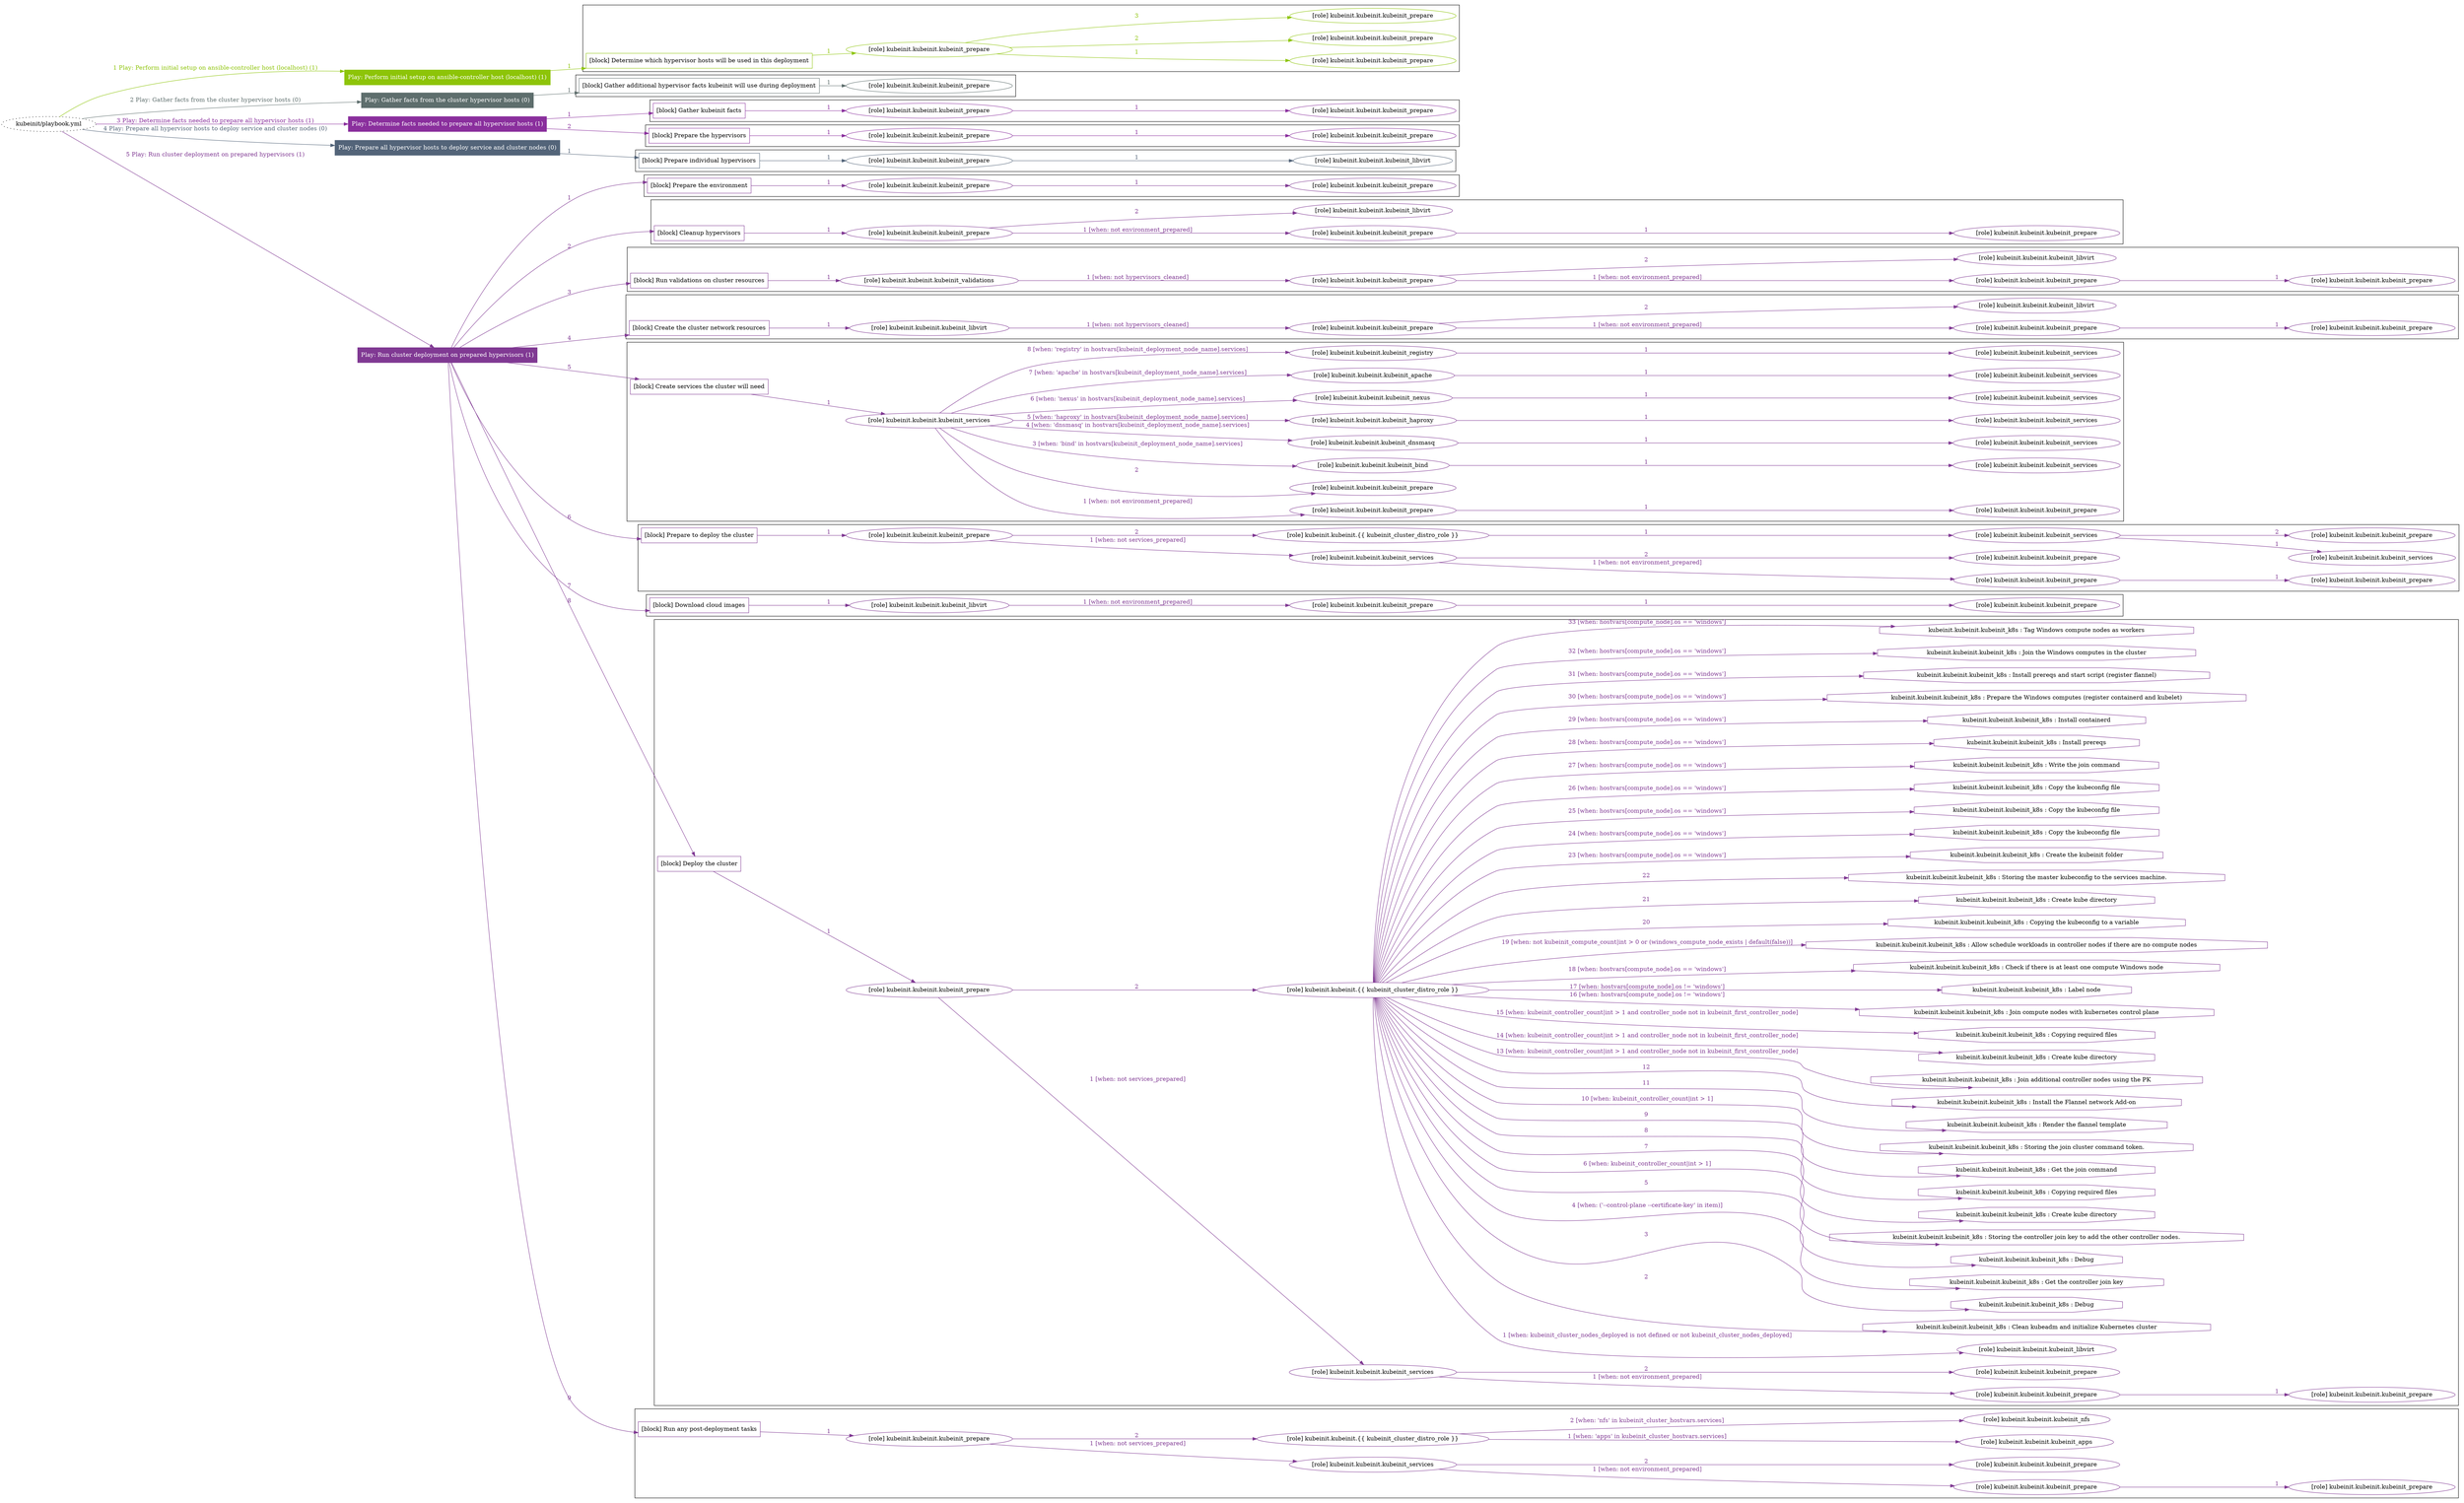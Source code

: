 digraph {
	graph [concentrate=true ordering=in rankdir=LR ratio=fill]
	edge [esep=5 sep=10]
	"kubeinit/playbook.yml" [URL="/home/runner/work/kubeinit/kubeinit/kubeinit/playbook.yml" id=playbook_c211880e style=dotted]
	"kubeinit/playbook.yml" -> play_aceed03b [label="1 Play: Perform initial setup on ansible-controller host (localhost) (1)" color="#8dc408" fontcolor="#8dc408" id=edge_playbook_c211880e_play_aceed03b labeltooltip="1 Play: Perform initial setup on ansible-controller host (localhost) (1)" tooltip="1 Play: Perform initial setup on ansible-controller host (localhost) (1)"]
	subgraph "Play: Perform initial setup on ansible-controller host (localhost) (1)" {
		play_aceed03b [label="Play: Perform initial setup on ansible-controller host (localhost) (1)" URL="/home/runner/work/kubeinit/kubeinit/kubeinit/playbook.yml" color="#8dc408" fontcolor="#ffffff" id=play_aceed03b shape=box style=filled tooltip=localhost]
		play_aceed03b -> block_bc1a2745 [label=1 color="#8dc408" fontcolor="#8dc408" id=edge_1_play_aceed03b_block_bc1a2745 labeltooltip=1 tooltip=1]
		subgraph cluster_block_bc1a2745 {
			block_bc1a2745 [label="[block] Determine which hypervisor hosts will be used in this deployment" URL="/home/runner/work/kubeinit/kubeinit/kubeinit/playbook.yml" color="#8dc408" id=block_bc1a2745 labeltooltip="Determine which hypervisor hosts will be used in this deployment" shape=box tooltip="Determine which hypervisor hosts will be used in this deployment"]
			block_bc1a2745 -> role_4e27e4b7 [label="1 " color="#8dc408" fontcolor="#8dc408" id=edge_1_block_bc1a2745_role_4e27e4b7 labeltooltip="1 " tooltip="1 "]
			subgraph "kubeinit.kubeinit.kubeinit_prepare" {
				role_4e27e4b7 [label="[role] kubeinit.kubeinit.kubeinit_prepare" URL="/home/runner/work/kubeinit/kubeinit/kubeinit/playbook.yml" color="#8dc408" id=role_4e27e4b7 tooltip="kubeinit.kubeinit.kubeinit_prepare"]
				role_4e27e4b7 -> role_14f98e0f [label="1 " color="#8dc408" fontcolor="#8dc408" id=edge_1_role_4e27e4b7_role_14f98e0f labeltooltip="1 " tooltip="1 "]
				subgraph "kubeinit.kubeinit.kubeinit_prepare" {
					role_14f98e0f [label="[role] kubeinit.kubeinit.kubeinit_prepare" URL="/home/runner/.ansible/collections/ansible_collections/kubeinit/kubeinit/roles/kubeinit_prepare/tasks/build_hypervisors_group.yml" color="#8dc408" id=role_14f98e0f tooltip="kubeinit.kubeinit.kubeinit_prepare"]
				}
				role_4e27e4b7 -> role_4761f682 [label="2 " color="#8dc408" fontcolor="#8dc408" id=edge_2_role_4e27e4b7_role_4761f682 labeltooltip="2 " tooltip="2 "]
				subgraph "kubeinit.kubeinit.kubeinit_prepare" {
					role_4761f682 [label="[role] kubeinit.kubeinit.kubeinit_prepare" URL="/home/runner/.ansible/collections/ansible_collections/kubeinit/kubeinit/roles/kubeinit_prepare/tasks/build_hypervisors_group.yml" color="#8dc408" id=role_4761f682 tooltip="kubeinit.kubeinit.kubeinit_prepare"]
				}
				role_4e27e4b7 -> role_9018938f [label="3 " color="#8dc408" fontcolor="#8dc408" id=edge_3_role_4e27e4b7_role_9018938f labeltooltip="3 " tooltip="3 "]
				subgraph "kubeinit.kubeinit.kubeinit_prepare" {
					role_9018938f [label="[role] kubeinit.kubeinit.kubeinit_prepare" URL="/home/runner/.ansible/collections/ansible_collections/kubeinit/kubeinit/roles/kubeinit_prepare/tasks/build_hypervisors_group.yml" color="#8dc408" id=role_9018938f tooltip="kubeinit.kubeinit.kubeinit_prepare"]
				}
			}
		}
	}
	"kubeinit/playbook.yml" -> play_89635629 [label="2 Play: Gather facts from the cluster hypervisor hosts (0)" color="#5e6e6d" fontcolor="#5e6e6d" id=edge_playbook_c211880e_play_89635629 labeltooltip="2 Play: Gather facts from the cluster hypervisor hosts (0)" tooltip="2 Play: Gather facts from the cluster hypervisor hosts (0)"]
	subgraph "Play: Gather facts from the cluster hypervisor hosts (0)" {
		play_89635629 [label="Play: Gather facts from the cluster hypervisor hosts (0)" URL="/home/runner/work/kubeinit/kubeinit/kubeinit/playbook.yml" color="#5e6e6d" fontcolor="#ffffff" id=play_89635629 shape=box style=filled tooltip="Play: Gather facts from the cluster hypervisor hosts (0)"]
		play_89635629 -> block_8a5f97cd [label=1 color="#5e6e6d" fontcolor="#5e6e6d" id=edge_1_play_89635629_block_8a5f97cd labeltooltip=1 tooltip=1]
		subgraph cluster_block_8a5f97cd {
			block_8a5f97cd [label="[block] Gather additional hypervisor facts kubeinit will use during deployment" URL="/home/runner/work/kubeinit/kubeinit/kubeinit/playbook.yml" color="#5e6e6d" id=block_8a5f97cd labeltooltip="Gather additional hypervisor facts kubeinit will use during deployment" shape=box tooltip="Gather additional hypervisor facts kubeinit will use during deployment"]
			block_8a5f97cd -> role_055501c9 [label="1 " color="#5e6e6d" fontcolor="#5e6e6d" id=edge_1_block_8a5f97cd_role_055501c9 labeltooltip="1 " tooltip="1 "]
			subgraph "kubeinit.kubeinit.kubeinit_prepare" {
				role_055501c9 [label="[role] kubeinit.kubeinit.kubeinit_prepare" URL="/home/runner/work/kubeinit/kubeinit/kubeinit/playbook.yml" color="#5e6e6d" id=role_055501c9 tooltip="kubeinit.kubeinit.kubeinit_prepare"]
			}
		}
	}
	"kubeinit/playbook.yml" -> play_4b82f82d [label="3 Play: Determine facts needed to prepare all hypervisor hosts (1)" color="#8a2f9d" fontcolor="#8a2f9d" id=edge_playbook_c211880e_play_4b82f82d labeltooltip="3 Play: Determine facts needed to prepare all hypervisor hosts (1)" tooltip="3 Play: Determine facts needed to prepare all hypervisor hosts (1)"]
	subgraph "Play: Determine facts needed to prepare all hypervisor hosts (1)" {
		play_4b82f82d [label="Play: Determine facts needed to prepare all hypervisor hosts (1)" URL="/home/runner/work/kubeinit/kubeinit/kubeinit/playbook.yml" color="#8a2f9d" fontcolor="#ffffff" id=play_4b82f82d shape=box style=filled tooltip=localhost]
		play_4b82f82d -> block_43a67e52 [label=1 color="#8a2f9d" fontcolor="#8a2f9d" id=edge_1_play_4b82f82d_block_43a67e52 labeltooltip=1 tooltip=1]
		subgraph cluster_block_43a67e52 {
			block_43a67e52 [label="[block] Gather kubeinit facts" URL="/home/runner/work/kubeinit/kubeinit/kubeinit/playbook.yml" color="#8a2f9d" id=block_43a67e52 labeltooltip="Gather kubeinit facts" shape=box tooltip="Gather kubeinit facts"]
			block_43a67e52 -> role_ceef618f [label="1 " color="#8a2f9d" fontcolor="#8a2f9d" id=edge_1_block_43a67e52_role_ceef618f labeltooltip="1 " tooltip="1 "]
			subgraph "kubeinit.kubeinit.kubeinit_prepare" {
				role_ceef618f [label="[role] kubeinit.kubeinit.kubeinit_prepare" URL="/home/runner/work/kubeinit/kubeinit/kubeinit/playbook.yml" color="#8a2f9d" id=role_ceef618f tooltip="kubeinit.kubeinit.kubeinit_prepare"]
				role_ceef618f -> role_d1ff0e57 [label="1 " color="#8a2f9d" fontcolor="#8a2f9d" id=edge_1_role_ceef618f_role_d1ff0e57 labeltooltip="1 " tooltip="1 "]
				subgraph "kubeinit.kubeinit.kubeinit_prepare" {
					role_d1ff0e57 [label="[role] kubeinit.kubeinit.kubeinit_prepare" URL="/home/runner/.ansible/collections/ansible_collections/kubeinit/kubeinit/roles/kubeinit_prepare/tasks/gather_kubeinit_facts.yml" color="#8a2f9d" id=role_d1ff0e57 tooltip="kubeinit.kubeinit.kubeinit_prepare"]
				}
			}
		}
		play_4b82f82d -> block_702c9789 [label=2 color="#8a2f9d" fontcolor="#8a2f9d" id=edge_2_play_4b82f82d_block_702c9789 labeltooltip=2 tooltip=2]
		subgraph cluster_block_702c9789 {
			block_702c9789 [label="[block] Prepare the hypervisors" URL="/home/runner/work/kubeinit/kubeinit/kubeinit/playbook.yml" color="#8a2f9d" id=block_702c9789 labeltooltip="Prepare the hypervisors" shape=box tooltip="Prepare the hypervisors"]
			block_702c9789 -> role_5502bf5a [label="1 " color="#8a2f9d" fontcolor="#8a2f9d" id=edge_1_block_702c9789_role_5502bf5a labeltooltip="1 " tooltip="1 "]
			subgraph "kubeinit.kubeinit.kubeinit_prepare" {
				role_5502bf5a [label="[role] kubeinit.kubeinit.kubeinit_prepare" URL="/home/runner/work/kubeinit/kubeinit/kubeinit/playbook.yml" color="#8a2f9d" id=role_5502bf5a tooltip="kubeinit.kubeinit.kubeinit_prepare"]
				role_5502bf5a -> role_c53a1986 [label="1 " color="#8a2f9d" fontcolor="#8a2f9d" id=edge_1_role_5502bf5a_role_c53a1986 labeltooltip="1 " tooltip="1 "]
				subgraph "kubeinit.kubeinit.kubeinit_prepare" {
					role_c53a1986 [label="[role] kubeinit.kubeinit.kubeinit_prepare" URL="/home/runner/.ansible/collections/ansible_collections/kubeinit/kubeinit/roles/kubeinit_prepare/tasks/gather_kubeinit_facts.yml" color="#8a2f9d" id=role_c53a1986 tooltip="kubeinit.kubeinit.kubeinit_prepare"]
				}
			}
		}
	}
	"kubeinit/playbook.yml" -> play_fa3bd001 [label="4 Play: Prepare all hypervisor hosts to deploy service and cluster nodes (0)" color="#536479" fontcolor="#536479" id=edge_playbook_c211880e_play_fa3bd001 labeltooltip="4 Play: Prepare all hypervisor hosts to deploy service and cluster nodes (0)" tooltip="4 Play: Prepare all hypervisor hosts to deploy service and cluster nodes (0)"]
	subgraph "Play: Prepare all hypervisor hosts to deploy service and cluster nodes (0)" {
		play_fa3bd001 [label="Play: Prepare all hypervisor hosts to deploy service and cluster nodes (0)" URL="/home/runner/work/kubeinit/kubeinit/kubeinit/playbook.yml" color="#536479" fontcolor="#ffffff" id=play_fa3bd001 shape=box style=filled tooltip="Play: Prepare all hypervisor hosts to deploy service and cluster nodes (0)"]
		play_fa3bd001 -> block_5cc9c9ab [label=1 color="#536479" fontcolor="#536479" id=edge_1_play_fa3bd001_block_5cc9c9ab labeltooltip=1 tooltip=1]
		subgraph cluster_block_5cc9c9ab {
			block_5cc9c9ab [label="[block] Prepare individual hypervisors" URL="/home/runner/work/kubeinit/kubeinit/kubeinit/playbook.yml" color="#536479" id=block_5cc9c9ab labeltooltip="Prepare individual hypervisors" shape=box tooltip="Prepare individual hypervisors"]
			block_5cc9c9ab -> role_a94da4d8 [label="1 " color="#536479" fontcolor="#536479" id=edge_1_block_5cc9c9ab_role_a94da4d8 labeltooltip="1 " tooltip="1 "]
			subgraph "kubeinit.kubeinit.kubeinit_prepare" {
				role_a94da4d8 [label="[role] kubeinit.kubeinit.kubeinit_prepare" URL="/home/runner/work/kubeinit/kubeinit/kubeinit/playbook.yml" color="#536479" id=role_a94da4d8 tooltip="kubeinit.kubeinit.kubeinit_prepare"]
				role_a94da4d8 -> role_6aa9d0b7 [label="1 " color="#536479" fontcolor="#536479" id=edge_1_role_a94da4d8_role_6aa9d0b7 labeltooltip="1 " tooltip="1 "]
				subgraph "kubeinit.kubeinit.kubeinit_libvirt" {
					role_6aa9d0b7 [label="[role] kubeinit.kubeinit.kubeinit_libvirt" URL="/home/runner/.ansible/collections/ansible_collections/kubeinit/kubeinit/roles/kubeinit_prepare/tasks/prepare_hypervisor.yml" color="#536479" id=role_6aa9d0b7 tooltip="kubeinit.kubeinit.kubeinit_libvirt"]
				}
			}
		}
	}
	"kubeinit/playbook.yml" -> play_c5e8fa94 [label="5 Play: Run cluster deployment on prepared hypervisors (1)" color="#803993" fontcolor="#803993" id=edge_playbook_c211880e_play_c5e8fa94 labeltooltip="5 Play: Run cluster deployment on prepared hypervisors (1)" tooltip="5 Play: Run cluster deployment on prepared hypervisors (1)"]
	subgraph "Play: Run cluster deployment on prepared hypervisors (1)" {
		play_c5e8fa94 [label="Play: Run cluster deployment on prepared hypervisors (1)" URL="/home/runner/work/kubeinit/kubeinit/kubeinit/playbook.yml" color="#803993" fontcolor="#ffffff" id=play_c5e8fa94 shape=box style=filled tooltip=localhost]
		play_c5e8fa94 -> block_3eb1216e [label=1 color="#803993" fontcolor="#803993" id=edge_1_play_c5e8fa94_block_3eb1216e labeltooltip=1 tooltip=1]
		subgraph cluster_block_3eb1216e {
			block_3eb1216e [label="[block] Prepare the environment" URL="/home/runner/work/kubeinit/kubeinit/kubeinit/playbook.yml" color="#803993" id=block_3eb1216e labeltooltip="Prepare the environment" shape=box tooltip="Prepare the environment"]
			block_3eb1216e -> role_3d1f8bed [label="1 " color="#803993" fontcolor="#803993" id=edge_1_block_3eb1216e_role_3d1f8bed labeltooltip="1 " tooltip="1 "]
			subgraph "kubeinit.kubeinit.kubeinit_prepare" {
				role_3d1f8bed [label="[role] kubeinit.kubeinit.kubeinit_prepare" URL="/home/runner/work/kubeinit/kubeinit/kubeinit/playbook.yml" color="#803993" id=role_3d1f8bed tooltip="kubeinit.kubeinit.kubeinit_prepare"]
				role_3d1f8bed -> role_68cb96a3 [label="1 " color="#803993" fontcolor="#803993" id=edge_1_role_3d1f8bed_role_68cb96a3 labeltooltip="1 " tooltip="1 "]
				subgraph "kubeinit.kubeinit.kubeinit_prepare" {
					role_68cb96a3 [label="[role] kubeinit.kubeinit.kubeinit_prepare" URL="/home/runner/.ansible/collections/ansible_collections/kubeinit/kubeinit/roles/kubeinit_prepare/tasks/gather_kubeinit_facts.yml" color="#803993" id=role_68cb96a3 tooltip="kubeinit.kubeinit.kubeinit_prepare"]
				}
			}
		}
		play_c5e8fa94 -> block_242b7cdc [label=2 color="#803993" fontcolor="#803993" id=edge_2_play_c5e8fa94_block_242b7cdc labeltooltip=2 tooltip=2]
		subgraph cluster_block_242b7cdc {
			block_242b7cdc [label="[block] Cleanup hypervisors" URL="/home/runner/work/kubeinit/kubeinit/kubeinit/playbook.yml" color="#803993" id=block_242b7cdc labeltooltip="Cleanup hypervisors" shape=box tooltip="Cleanup hypervisors"]
			block_242b7cdc -> role_f8b7958b [label="1 " color="#803993" fontcolor="#803993" id=edge_1_block_242b7cdc_role_f8b7958b labeltooltip="1 " tooltip="1 "]
			subgraph "kubeinit.kubeinit.kubeinit_prepare" {
				role_f8b7958b [label="[role] kubeinit.kubeinit.kubeinit_prepare" URL="/home/runner/work/kubeinit/kubeinit/kubeinit/playbook.yml" color="#803993" id=role_f8b7958b tooltip="kubeinit.kubeinit.kubeinit_prepare"]
				role_f8b7958b -> role_5cc08bc1 [label="1 [when: not environment_prepared]" color="#803993" fontcolor="#803993" id=edge_1_role_f8b7958b_role_5cc08bc1 labeltooltip="1 [when: not environment_prepared]" tooltip="1 [when: not environment_prepared]"]
				subgraph "kubeinit.kubeinit.kubeinit_prepare" {
					role_5cc08bc1 [label="[role] kubeinit.kubeinit.kubeinit_prepare" URL="/home/runner/.ansible/collections/ansible_collections/kubeinit/kubeinit/roles/kubeinit_prepare/tasks/cleanup_hypervisors.yml" color="#803993" id=role_5cc08bc1 tooltip="kubeinit.kubeinit.kubeinit_prepare"]
					role_5cc08bc1 -> role_a12b7dd7 [label="1 " color="#803993" fontcolor="#803993" id=edge_1_role_5cc08bc1_role_a12b7dd7 labeltooltip="1 " tooltip="1 "]
					subgraph "kubeinit.kubeinit.kubeinit_prepare" {
						role_a12b7dd7 [label="[role] kubeinit.kubeinit.kubeinit_prepare" URL="/home/runner/.ansible/collections/ansible_collections/kubeinit/kubeinit/roles/kubeinit_prepare/tasks/gather_kubeinit_facts.yml" color="#803993" id=role_a12b7dd7 tooltip="kubeinit.kubeinit.kubeinit_prepare"]
					}
				}
				role_f8b7958b -> role_6d5a206a [label="2 " color="#803993" fontcolor="#803993" id=edge_2_role_f8b7958b_role_6d5a206a labeltooltip="2 " tooltip="2 "]
				subgraph "kubeinit.kubeinit.kubeinit_libvirt" {
					role_6d5a206a [label="[role] kubeinit.kubeinit.kubeinit_libvirt" URL="/home/runner/.ansible/collections/ansible_collections/kubeinit/kubeinit/roles/kubeinit_prepare/tasks/cleanup_hypervisors.yml" color="#803993" id=role_6d5a206a tooltip="kubeinit.kubeinit.kubeinit_libvirt"]
				}
			}
		}
		play_c5e8fa94 -> block_68b3471f [label=3 color="#803993" fontcolor="#803993" id=edge_3_play_c5e8fa94_block_68b3471f labeltooltip=3 tooltip=3]
		subgraph cluster_block_68b3471f {
			block_68b3471f [label="[block] Run validations on cluster resources" URL="/home/runner/work/kubeinit/kubeinit/kubeinit/playbook.yml" color="#803993" id=block_68b3471f labeltooltip="Run validations on cluster resources" shape=box tooltip="Run validations on cluster resources"]
			block_68b3471f -> role_d7cfe271 [label="1 " color="#803993" fontcolor="#803993" id=edge_1_block_68b3471f_role_d7cfe271 labeltooltip="1 " tooltip="1 "]
			subgraph "kubeinit.kubeinit.kubeinit_validations" {
				role_d7cfe271 [label="[role] kubeinit.kubeinit.kubeinit_validations" URL="/home/runner/work/kubeinit/kubeinit/kubeinit/playbook.yml" color="#803993" id=role_d7cfe271 tooltip="kubeinit.kubeinit.kubeinit_validations"]
				role_d7cfe271 -> role_01049769 [label="1 [when: not hypervisors_cleaned]" color="#803993" fontcolor="#803993" id=edge_1_role_d7cfe271_role_01049769 labeltooltip="1 [when: not hypervisors_cleaned]" tooltip="1 [when: not hypervisors_cleaned]"]
				subgraph "kubeinit.kubeinit.kubeinit_prepare" {
					role_01049769 [label="[role] kubeinit.kubeinit.kubeinit_prepare" URL="/home/runner/.ansible/collections/ansible_collections/kubeinit/kubeinit/roles/kubeinit_validations/tasks/main.yml" color="#803993" id=role_01049769 tooltip="kubeinit.kubeinit.kubeinit_prepare"]
					role_01049769 -> role_c5b95096 [label="1 [when: not environment_prepared]" color="#803993" fontcolor="#803993" id=edge_1_role_01049769_role_c5b95096 labeltooltip="1 [when: not environment_prepared]" tooltip="1 [when: not environment_prepared]"]
					subgraph "kubeinit.kubeinit.kubeinit_prepare" {
						role_c5b95096 [label="[role] kubeinit.kubeinit.kubeinit_prepare" URL="/home/runner/.ansible/collections/ansible_collections/kubeinit/kubeinit/roles/kubeinit_prepare/tasks/cleanup_hypervisors.yml" color="#803993" id=role_c5b95096 tooltip="kubeinit.kubeinit.kubeinit_prepare"]
						role_c5b95096 -> role_2c8bf8ed [label="1 " color="#803993" fontcolor="#803993" id=edge_1_role_c5b95096_role_2c8bf8ed labeltooltip="1 " tooltip="1 "]
						subgraph "kubeinit.kubeinit.kubeinit_prepare" {
							role_2c8bf8ed [label="[role] kubeinit.kubeinit.kubeinit_prepare" URL="/home/runner/.ansible/collections/ansible_collections/kubeinit/kubeinit/roles/kubeinit_prepare/tasks/gather_kubeinit_facts.yml" color="#803993" id=role_2c8bf8ed tooltip="kubeinit.kubeinit.kubeinit_prepare"]
						}
					}
					role_01049769 -> role_4f6dcde3 [label="2 " color="#803993" fontcolor="#803993" id=edge_2_role_01049769_role_4f6dcde3 labeltooltip="2 " tooltip="2 "]
					subgraph "kubeinit.kubeinit.kubeinit_libvirt" {
						role_4f6dcde3 [label="[role] kubeinit.kubeinit.kubeinit_libvirt" URL="/home/runner/.ansible/collections/ansible_collections/kubeinit/kubeinit/roles/kubeinit_prepare/tasks/cleanup_hypervisors.yml" color="#803993" id=role_4f6dcde3 tooltip="kubeinit.kubeinit.kubeinit_libvirt"]
					}
				}
			}
		}
		play_c5e8fa94 -> block_451cbb8c [label=4 color="#803993" fontcolor="#803993" id=edge_4_play_c5e8fa94_block_451cbb8c labeltooltip=4 tooltip=4]
		subgraph cluster_block_451cbb8c {
			block_451cbb8c [label="[block] Create the cluster network resources" URL="/home/runner/work/kubeinit/kubeinit/kubeinit/playbook.yml" color="#803993" id=block_451cbb8c labeltooltip="Create the cluster network resources" shape=box tooltip="Create the cluster network resources"]
			block_451cbb8c -> role_729f5c28 [label="1 " color="#803993" fontcolor="#803993" id=edge_1_block_451cbb8c_role_729f5c28 labeltooltip="1 " tooltip="1 "]
			subgraph "kubeinit.kubeinit.kubeinit_libvirt" {
				role_729f5c28 [label="[role] kubeinit.kubeinit.kubeinit_libvirt" URL="/home/runner/work/kubeinit/kubeinit/kubeinit/playbook.yml" color="#803993" id=role_729f5c28 tooltip="kubeinit.kubeinit.kubeinit_libvirt"]
				role_729f5c28 -> role_fdbd8ccb [label="1 [when: not hypervisors_cleaned]" color="#803993" fontcolor="#803993" id=edge_1_role_729f5c28_role_fdbd8ccb labeltooltip="1 [when: not hypervisors_cleaned]" tooltip="1 [when: not hypervisors_cleaned]"]
				subgraph "kubeinit.kubeinit.kubeinit_prepare" {
					role_fdbd8ccb [label="[role] kubeinit.kubeinit.kubeinit_prepare" URL="/home/runner/.ansible/collections/ansible_collections/kubeinit/kubeinit/roles/kubeinit_libvirt/tasks/create_network.yml" color="#803993" id=role_fdbd8ccb tooltip="kubeinit.kubeinit.kubeinit_prepare"]
					role_fdbd8ccb -> role_e78c34f9 [label="1 [when: not environment_prepared]" color="#803993" fontcolor="#803993" id=edge_1_role_fdbd8ccb_role_e78c34f9 labeltooltip="1 [when: not environment_prepared]" tooltip="1 [when: not environment_prepared]"]
					subgraph "kubeinit.kubeinit.kubeinit_prepare" {
						role_e78c34f9 [label="[role] kubeinit.kubeinit.kubeinit_prepare" URL="/home/runner/.ansible/collections/ansible_collections/kubeinit/kubeinit/roles/kubeinit_prepare/tasks/cleanup_hypervisors.yml" color="#803993" id=role_e78c34f9 tooltip="kubeinit.kubeinit.kubeinit_prepare"]
						role_e78c34f9 -> role_c2c7fa34 [label="1 " color="#803993" fontcolor="#803993" id=edge_1_role_e78c34f9_role_c2c7fa34 labeltooltip="1 " tooltip="1 "]
						subgraph "kubeinit.kubeinit.kubeinit_prepare" {
							role_c2c7fa34 [label="[role] kubeinit.kubeinit.kubeinit_prepare" URL="/home/runner/.ansible/collections/ansible_collections/kubeinit/kubeinit/roles/kubeinit_prepare/tasks/gather_kubeinit_facts.yml" color="#803993" id=role_c2c7fa34 tooltip="kubeinit.kubeinit.kubeinit_prepare"]
						}
					}
					role_fdbd8ccb -> role_24941307 [label="2 " color="#803993" fontcolor="#803993" id=edge_2_role_fdbd8ccb_role_24941307 labeltooltip="2 " tooltip="2 "]
					subgraph "kubeinit.kubeinit.kubeinit_libvirt" {
						role_24941307 [label="[role] kubeinit.kubeinit.kubeinit_libvirt" URL="/home/runner/.ansible/collections/ansible_collections/kubeinit/kubeinit/roles/kubeinit_prepare/tasks/cleanup_hypervisors.yml" color="#803993" id=role_24941307 tooltip="kubeinit.kubeinit.kubeinit_libvirt"]
					}
				}
			}
		}
		play_c5e8fa94 -> block_f3d351e3 [label=5 color="#803993" fontcolor="#803993" id=edge_5_play_c5e8fa94_block_f3d351e3 labeltooltip=5 tooltip=5]
		subgraph cluster_block_f3d351e3 {
			block_f3d351e3 [label="[block] Create services the cluster will need" URL="/home/runner/work/kubeinit/kubeinit/kubeinit/playbook.yml" color="#803993" id=block_f3d351e3 labeltooltip="Create services the cluster will need" shape=box tooltip="Create services the cluster will need"]
			block_f3d351e3 -> role_b871a995 [label="1 " color="#803993" fontcolor="#803993" id=edge_1_block_f3d351e3_role_b871a995 labeltooltip="1 " tooltip="1 "]
			subgraph "kubeinit.kubeinit.kubeinit_services" {
				role_b871a995 [label="[role] kubeinit.kubeinit.kubeinit_services" URL="/home/runner/work/kubeinit/kubeinit/kubeinit/playbook.yml" color="#803993" id=role_b871a995 tooltip="kubeinit.kubeinit.kubeinit_services"]
				role_b871a995 -> role_409d329e [label="1 [when: not environment_prepared]" color="#803993" fontcolor="#803993" id=edge_1_role_b871a995_role_409d329e labeltooltip="1 [when: not environment_prepared]" tooltip="1 [when: not environment_prepared]"]
				subgraph "kubeinit.kubeinit.kubeinit_prepare" {
					role_409d329e [label="[role] kubeinit.kubeinit.kubeinit_prepare" URL="/home/runner/.ansible/collections/ansible_collections/kubeinit/kubeinit/roles/kubeinit_services/tasks/main.yml" color="#803993" id=role_409d329e tooltip="kubeinit.kubeinit.kubeinit_prepare"]
					role_409d329e -> role_52e3e647 [label="1 " color="#803993" fontcolor="#803993" id=edge_1_role_409d329e_role_52e3e647 labeltooltip="1 " tooltip="1 "]
					subgraph "kubeinit.kubeinit.kubeinit_prepare" {
						role_52e3e647 [label="[role] kubeinit.kubeinit.kubeinit_prepare" URL="/home/runner/.ansible/collections/ansible_collections/kubeinit/kubeinit/roles/kubeinit_prepare/tasks/gather_kubeinit_facts.yml" color="#803993" id=role_52e3e647 tooltip="kubeinit.kubeinit.kubeinit_prepare"]
					}
				}
				role_b871a995 -> role_fa6fc4ba [label="2 " color="#803993" fontcolor="#803993" id=edge_2_role_b871a995_role_fa6fc4ba labeltooltip="2 " tooltip="2 "]
				subgraph "kubeinit.kubeinit.kubeinit_prepare" {
					role_fa6fc4ba [label="[role] kubeinit.kubeinit.kubeinit_prepare" URL="/home/runner/.ansible/collections/ansible_collections/kubeinit/kubeinit/roles/kubeinit_services/tasks/00_create_service_pod.yml" color="#803993" id=role_fa6fc4ba tooltip="kubeinit.kubeinit.kubeinit_prepare"]
				}
				role_b871a995 -> role_a1d8bc2f [label="3 [when: 'bind' in hostvars[kubeinit_deployment_node_name].services]" color="#803993" fontcolor="#803993" id=edge_3_role_b871a995_role_a1d8bc2f labeltooltip="3 [when: 'bind' in hostvars[kubeinit_deployment_node_name].services]" tooltip="3 [when: 'bind' in hostvars[kubeinit_deployment_node_name].services]"]
				subgraph "kubeinit.kubeinit.kubeinit_bind" {
					role_a1d8bc2f [label="[role] kubeinit.kubeinit.kubeinit_bind" URL="/home/runner/.ansible/collections/ansible_collections/kubeinit/kubeinit/roles/kubeinit_services/tasks/start_services_containers.yml" color="#803993" id=role_a1d8bc2f tooltip="kubeinit.kubeinit.kubeinit_bind"]
					role_a1d8bc2f -> role_6f7a1190 [label="1 " color="#803993" fontcolor="#803993" id=edge_1_role_a1d8bc2f_role_6f7a1190 labeltooltip="1 " tooltip="1 "]
					subgraph "kubeinit.kubeinit.kubeinit_services" {
						role_6f7a1190 [label="[role] kubeinit.kubeinit.kubeinit_services" URL="/home/runner/.ansible/collections/ansible_collections/kubeinit/kubeinit/roles/kubeinit_bind/tasks/main.yml" color="#803993" id=role_6f7a1190 tooltip="kubeinit.kubeinit.kubeinit_services"]
					}
				}
				role_b871a995 -> role_bef395e4 [label="4 [when: 'dnsmasq' in hostvars[kubeinit_deployment_node_name].services]" color="#803993" fontcolor="#803993" id=edge_4_role_b871a995_role_bef395e4 labeltooltip="4 [when: 'dnsmasq' in hostvars[kubeinit_deployment_node_name].services]" tooltip="4 [when: 'dnsmasq' in hostvars[kubeinit_deployment_node_name].services]"]
				subgraph "kubeinit.kubeinit.kubeinit_dnsmasq" {
					role_bef395e4 [label="[role] kubeinit.kubeinit.kubeinit_dnsmasq" URL="/home/runner/.ansible/collections/ansible_collections/kubeinit/kubeinit/roles/kubeinit_services/tasks/start_services_containers.yml" color="#803993" id=role_bef395e4 tooltip="kubeinit.kubeinit.kubeinit_dnsmasq"]
					role_bef395e4 -> role_4de0c414 [label="1 " color="#803993" fontcolor="#803993" id=edge_1_role_bef395e4_role_4de0c414 labeltooltip="1 " tooltip="1 "]
					subgraph "kubeinit.kubeinit.kubeinit_services" {
						role_4de0c414 [label="[role] kubeinit.kubeinit.kubeinit_services" URL="/home/runner/.ansible/collections/ansible_collections/kubeinit/kubeinit/roles/kubeinit_dnsmasq/tasks/main.yml" color="#803993" id=role_4de0c414 tooltip="kubeinit.kubeinit.kubeinit_services"]
					}
				}
				role_b871a995 -> role_fb76e3ba [label="5 [when: 'haproxy' in hostvars[kubeinit_deployment_node_name].services]" color="#803993" fontcolor="#803993" id=edge_5_role_b871a995_role_fb76e3ba labeltooltip="5 [when: 'haproxy' in hostvars[kubeinit_deployment_node_name].services]" tooltip="5 [when: 'haproxy' in hostvars[kubeinit_deployment_node_name].services]"]
				subgraph "kubeinit.kubeinit.kubeinit_haproxy" {
					role_fb76e3ba [label="[role] kubeinit.kubeinit.kubeinit_haproxy" URL="/home/runner/.ansible/collections/ansible_collections/kubeinit/kubeinit/roles/kubeinit_services/tasks/start_services_containers.yml" color="#803993" id=role_fb76e3ba tooltip="kubeinit.kubeinit.kubeinit_haproxy"]
					role_fb76e3ba -> role_a67b0a82 [label="1 " color="#803993" fontcolor="#803993" id=edge_1_role_fb76e3ba_role_a67b0a82 labeltooltip="1 " tooltip="1 "]
					subgraph "kubeinit.kubeinit.kubeinit_services" {
						role_a67b0a82 [label="[role] kubeinit.kubeinit.kubeinit_services" URL="/home/runner/.ansible/collections/ansible_collections/kubeinit/kubeinit/roles/kubeinit_haproxy/tasks/main.yml" color="#803993" id=role_a67b0a82 tooltip="kubeinit.kubeinit.kubeinit_services"]
					}
				}
				role_b871a995 -> role_473791b8 [label="6 [when: 'nexus' in hostvars[kubeinit_deployment_node_name].services]" color="#803993" fontcolor="#803993" id=edge_6_role_b871a995_role_473791b8 labeltooltip="6 [when: 'nexus' in hostvars[kubeinit_deployment_node_name].services]" tooltip="6 [when: 'nexus' in hostvars[kubeinit_deployment_node_name].services]"]
				subgraph "kubeinit.kubeinit.kubeinit_nexus" {
					role_473791b8 [label="[role] kubeinit.kubeinit.kubeinit_nexus" URL="/home/runner/.ansible/collections/ansible_collections/kubeinit/kubeinit/roles/kubeinit_services/tasks/start_services_containers.yml" color="#803993" id=role_473791b8 tooltip="kubeinit.kubeinit.kubeinit_nexus"]
					role_473791b8 -> role_2ac0cfb4 [label="1 " color="#803993" fontcolor="#803993" id=edge_1_role_473791b8_role_2ac0cfb4 labeltooltip="1 " tooltip="1 "]
					subgraph "kubeinit.kubeinit.kubeinit_services" {
						role_2ac0cfb4 [label="[role] kubeinit.kubeinit.kubeinit_services" URL="/home/runner/.ansible/collections/ansible_collections/kubeinit/kubeinit/roles/kubeinit_nexus/tasks/main.yml" color="#803993" id=role_2ac0cfb4 tooltip="kubeinit.kubeinit.kubeinit_services"]
					}
				}
				role_b871a995 -> role_581c863a [label="7 [when: 'apache' in hostvars[kubeinit_deployment_node_name].services]" color="#803993" fontcolor="#803993" id=edge_7_role_b871a995_role_581c863a labeltooltip="7 [when: 'apache' in hostvars[kubeinit_deployment_node_name].services]" tooltip="7 [when: 'apache' in hostvars[kubeinit_deployment_node_name].services]"]
				subgraph "kubeinit.kubeinit.kubeinit_apache" {
					role_581c863a [label="[role] kubeinit.kubeinit.kubeinit_apache" URL="/home/runner/.ansible/collections/ansible_collections/kubeinit/kubeinit/roles/kubeinit_services/tasks/start_services_containers.yml" color="#803993" id=role_581c863a tooltip="kubeinit.kubeinit.kubeinit_apache"]
					role_581c863a -> role_f977d70f [label="1 " color="#803993" fontcolor="#803993" id=edge_1_role_581c863a_role_f977d70f labeltooltip="1 " tooltip="1 "]
					subgraph "kubeinit.kubeinit.kubeinit_services" {
						role_f977d70f [label="[role] kubeinit.kubeinit.kubeinit_services" URL="/home/runner/.ansible/collections/ansible_collections/kubeinit/kubeinit/roles/kubeinit_apache/tasks/main.yml" color="#803993" id=role_f977d70f tooltip="kubeinit.kubeinit.kubeinit_services"]
					}
				}
				role_b871a995 -> role_704f273e [label="8 [when: 'registry' in hostvars[kubeinit_deployment_node_name].services]" color="#803993" fontcolor="#803993" id=edge_8_role_b871a995_role_704f273e labeltooltip="8 [when: 'registry' in hostvars[kubeinit_deployment_node_name].services]" tooltip="8 [when: 'registry' in hostvars[kubeinit_deployment_node_name].services]"]
				subgraph "kubeinit.kubeinit.kubeinit_registry" {
					role_704f273e [label="[role] kubeinit.kubeinit.kubeinit_registry" URL="/home/runner/.ansible/collections/ansible_collections/kubeinit/kubeinit/roles/kubeinit_services/tasks/start_services_containers.yml" color="#803993" id=role_704f273e tooltip="kubeinit.kubeinit.kubeinit_registry"]
					role_704f273e -> role_dcc73016 [label="1 " color="#803993" fontcolor="#803993" id=edge_1_role_704f273e_role_dcc73016 labeltooltip="1 " tooltip="1 "]
					subgraph "kubeinit.kubeinit.kubeinit_services" {
						role_dcc73016 [label="[role] kubeinit.kubeinit.kubeinit_services" URL="/home/runner/.ansible/collections/ansible_collections/kubeinit/kubeinit/roles/kubeinit_registry/tasks/main.yml" color="#803993" id=role_dcc73016 tooltip="kubeinit.kubeinit.kubeinit_services"]
					}
				}
			}
		}
		play_c5e8fa94 -> block_37ba0f67 [label=6 color="#803993" fontcolor="#803993" id=edge_6_play_c5e8fa94_block_37ba0f67 labeltooltip=6 tooltip=6]
		subgraph cluster_block_37ba0f67 {
			block_37ba0f67 [label="[block] Prepare to deploy the cluster" URL="/home/runner/work/kubeinit/kubeinit/kubeinit/playbook.yml" color="#803993" id=block_37ba0f67 labeltooltip="Prepare to deploy the cluster" shape=box tooltip="Prepare to deploy the cluster"]
			block_37ba0f67 -> role_eb947db6 [label="1 " color="#803993" fontcolor="#803993" id=edge_1_block_37ba0f67_role_eb947db6 labeltooltip="1 " tooltip="1 "]
			subgraph "kubeinit.kubeinit.kubeinit_prepare" {
				role_eb947db6 [label="[role] kubeinit.kubeinit.kubeinit_prepare" URL="/home/runner/work/kubeinit/kubeinit/kubeinit/playbook.yml" color="#803993" id=role_eb947db6 tooltip="kubeinit.kubeinit.kubeinit_prepare"]
				role_eb947db6 -> role_230a08b3 [label="1 [when: not services_prepared]" color="#803993" fontcolor="#803993" id=edge_1_role_eb947db6_role_230a08b3 labeltooltip="1 [when: not services_prepared]" tooltip="1 [when: not services_prepared]"]
				subgraph "kubeinit.kubeinit.kubeinit_services" {
					role_230a08b3 [label="[role] kubeinit.kubeinit.kubeinit_services" URL="/home/runner/.ansible/collections/ansible_collections/kubeinit/kubeinit/roles/kubeinit_prepare/tasks/prepare_cluster.yml" color="#803993" id=role_230a08b3 tooltip="kubeinit.kubeinit.kubeinit_services"]
					role_230a08b3 -> role_a880ac3d [label="1 [when: not environment_prepared]" color="#803993" fontcolor="#803993" id=edge_1_role_230a08b3_role_a880ac3d labeltooltip="1 [when: not environment_prepared]" tooltip="1 [when: not environment_prepared]"]
					subgraph "kubeinit.kubeinit.kubeinit_prepare" {
						role_a880ac3d [label="[role] kubeinit.kubeinit.kubeinit_prepare" URL="/home/runner/.ansible/collections/ansible_collections/kubeinit/kubeinit/roles/kubeinit_services/tasks/prepare_services.yml" color="#803993" id=role_a880ac3d tooltip="kubeinit.kubeinit.kubeinit_prepare"]
						role_a880ac3d -> role_336798f9 [label="1 " color="#803993" fontcolor="#803993" id=edge_1_role_a880ac3d_role_336798f9 labeltooltip="1 " tooltip="1 "]
						subgraph "kubeinit.kubeinit.kubeinit_prepare" {
							role_336798f9 [label="[role] kubeinit.kubeinit.kubeinit_prepare" URL="/home/runner/.ansible/collections/ansible_collections/kubeinit/kubeinit/roles/kubeinit_prepare/tasks/gather_kubeinit_facts.yml" color="#803993" id=role_336798f9 tooltip="kubeinit.kubeinit.kubeinit_prepare"]
						}
					}
					role_230a08b3 -> role_19a068e5 [label="2 " color="#803993" fontcolor="#803993" id=edge_2_role_230a08b3_role_19a068e5 labeltooltip="2 " tooltip="2 "]
					subgraph "kubeinit.kubeinit.kubeinit_prepare" {
						role_19a068e5 [label="[role] kubeinit.kubeinit.kubeinit_prepare" URL="/home/runner/.ansible/collections/ansible_collections/kubeinit/kubeinit/roles/kubeinit_services/tasks/prepare_services.yml" color="#803993" id=role_19a068e5 tooltip="kubeinit.kubeinit.kubeinit_prepare"]
					}
				}
				role_eb947db6 -> role_b0972473 [label="2 " color="#803993" fontcolor="#803993" id=edge_2_role_eb947db6_role_b0972473 labeltooltip="2 " tooltip="2 "]
				subgraph "kubeinit.kubeinit.{{ kubeinit_cluster_distro_role }}" {
					role_b0972473 [label="[role] kubeinit.kubeinit.{{ kubeinit_cluster_distro_role }}" URL="/home/runner/.ansible/collections/ansible_collections/kubeinit/kubeinit/roles/kubeinit_prepare/tasks/prepare_cluster.yml" color="#803993" id=role_b0972473 tooltip="kubeinit.kubeinit.{{ kubeinit_cluster_distro_role }}"]
					role_b0972473 -> role_acad1ec8 [label="1 " color="#803993" fontcolor="#803993" id=edge_1_role_b0972473_role_acad1ec8 labeltooltip="1 " tooltip="1 "]
					subgraph "kubeinit.kubeinit.kubeinit_services" {
						role_acad1ec8 [label="[role] kubeinit.kubeinit.kubeinit_services" URL="/home/runner/.ansible/collections/ansible_collections/kubeinit/kubeinit/roles/kubeinit_k8s/tasks/prepare_cluster.yml" color="#803993" id=role_acad1ec8 tooltip="kubeinit.kubeinit.kubeinit_services"]
						role_acad1ec8 -> role_84a255ac [label="1 " color="#803993" fontcolor="#803993" id=edge_1_role_acad1ec8_role_84a255ac labeltooltip="1 " tooltip="1 "]
						subgraph "kubeinit.kubeinit.kubeinit_services" {
							role_84a255ac [label="[role] kubeinit.kubeinit.kubeinit_services" URL="/home/runner/.ansible/collections/ansible_collections/kubeinit/kubeinit/roles/kubeinit_services/tasks/create_provision_container.yml" color="#803993" id=role_84a255ac tooltip="kubeinit.kubeinit.kubeinit_services"]
						}
						role_acad1ec8 -> role_fb3e6f11 [label="2 " color="#803993" fontcolor="#803993" id=edge_2_role_acad1ec8_role_fb3e6f11 labeltooltip="2 " tooltip="2 "]
						subgraph "kubeinit.kubeinit.kubeinit_prepare" {
							role_fb3e6f11 [label="[role] kubeinit.kubeinit.kubeinit_prepare" URL="/home/runner/.ansible/collections/ansible_collections/kubeinit/kubeinit/roles/kubeinit_services/tasks/create_provision_container.yml" color="#803993" id=role_fb3e6f11 tooltip="kubeinit.kubeinit.kubeinit_prepare"]
						}
					}
				}
			}
		}
		play_c5e8fa94 -> block_1c538dbb [label=7 color="#803993" fontcolor="#803993" id=edge_7_play_c5e8fa94_block_1c538dbb labeltooltip=7 tooltip=7]
		subgraph cluster_block_1c538dbb {
			block_1c538dbb [label="[block] Download cloud images" URL="/home/runner/work/kubeinit/kubeinit/kubeinit/playbook.yml" color="#803993" id=block_1c538dbb labeltooltip="Download cloud images" shape=box tooltip="Download cloud images"]
			block_1c538dbb -> role_2554f638 [label="1 " color="#803993" fontcolor="#803993" id=edge_1_block_1c538dbb_role_2554f638 labeltooltip="1 " tooltip="1 "]
			subgraph "kubeinit.kubeinit.kubeinit_libvirt" {
				role_2554f638 [label="[role] kubeinit.kubeinit.kubeinit_libvirt" URL="/home/runner/work/kubeinit/kubeinit/kubeinit/playbook.yml" color="#803993" id=role_2554f638 tooltip="kubeinit.kubeinit.kubeinit_libvirt"]
				role_2554f638 -> role_fface0bc [label="1 [when: not environment_prepared]" color="#803993" fontcolor="#803993" id=edge_1_role_2554f638_role_fface0bc labeltooltip="1 [when: not environment_prepared]" tooltip="1 [when: not environment_prepared]"]
				subgraph "kubeinit.kubeinit.kubeinit_prepare" {
					role_fface0bc [label="[role] kubeinit.kubeinit.kubeinit_prepare" URL="/home/runner/.ansible/collections/ansible_collections/kubeinit/kubeinit/roles/kubeinit_libvirt/tasks/download_cloud_images.yml" color="#803993" id=role_fface0bc tooltip="kubeinit.kubeinit.kubeinit_prepare"]
					role_fface0bc -> role_1bf8f5ec [label="1 " color="#803993" fontcolor="#803993" id=edge_1_role_fface0bc_role_1bf8f5ec labeltooltip="1 " tooltip="1 "]
					subgraph "kubeinit.kubeinit.kubeinit_prepare" {
						role_1bf8f5ec [label="[role] kubeinit.kubeinit.kubeinit_prepare" URL="/home/runner/.ansible/collections/ansible_collections/kubeinit/kubeinit/roles/kubeinit_prepare/tasks/gather_kubeinit_facts.yml" color="#803993" id=role_1bf8f5ec tooltip="kubeinit.kubeinit.kubeinit_prepare"]
					}
				}
			}
		}
		play_c5e8fa94 -> block_a6b9b8cb [label=8 color="#803993" fontcolor="#803993" id=edge_8_play_c5e8fa94_block_a6b9b8cb labeltooltip=8 tooltip=8]
		subgraph cluster_block_a6b9b8cb {
			block_a6b9b8cb [label="[block] Deploy the cluster" URL="/home/runner/work/kubeinit/kubeinit/kubeinit/playbook.yml" color="#803993" id=block_a6b9b8cb labeltooltip="Deploy the cluster" shape=box tooltip="Deploy the cluster"]
			block_a6b9b8cb -> role_42e8b566 [label="1 " color="#803993" fontcolor="#803993" id=edge_1_block_a6b9b8cb_role_42e8b566 labeltooltip="1 " tooltip="1 "]
			subgraph "kubeinit.kubeinit.kubeinit_prepare" {
				role_42e8b566 [label="[role] kubeinit.kubeinit.kubeinit_prepare" URL="/home/runner/work/kubeinit/kubeinit/kubeinit/playbook.yml" color="#803993" id=role_42e8b566 tooltip="kubeinit.kubeinit.kubeinit_prepare"]
				role_42e8b566 -> role_9fe32f0f [label="1 [when: not services_prepared]" color="#803993" fontcolor="#803993" id=edge_1_role_42e8b566_role_9fe32f0f labeltooltip="1 [when: not services_prepared]" tooltip="1 [when: not services_prepared]"]
				subgraph "kubeinit.kubeinit.kubeinit_services" {
					role_9fe32f0f [label="[role] kubeinit.kubeinit.kubeinit_services" URL="/home/runner/.ansible/collections/ansible_collections/kubeinit/kubeinit/roles/kubeinit_prepare/tasks/deploy_cluster.yml" color="#803993" id=role_9fe32f0f tooltip="kubeinit.kubeinit.kubeinit_services"]
					role_9fe32f0f -> role_63265bdc [label="1 [when: not environment_prepared]" color="#803993" fontcolor="#803993" id=edge_1_role_9fe32f0f_role_63265bdc labeltooltip="1 [when: not environment_prepared]" tooltip="1 [when: not environment_prepared]"]
					subgraph "kubeinit.kubeinit.kubeinit_prepare" {
						role_63265bdc [label="[role] kubeinit.kubeinit.kubeinit_prepare" URL="/home/runner/.ansible/collections/ansible_collections/kubeinit/kubeinit/roles/kubeinit_services/tasks/prepare_services.yml" color="#803993" id=role_63265bdc tooltip="kubeinit.kubeinit.kubeinit_prepare"]
						role_63265bdc -> role_10df4d7f [label="1 " color="#803993" fontcolor="#803993" id=edge_1_role_63265bdc_role_10df4d7f labeltooltip="1 " tooltip="1 "]
						subgraph "kubeinit.kubeinit.kubeinit_prepare" {
							role_10df4d7f [label="[role] kubeinit.kubeinit.kubeinit_prepare" URL="/home/runner/.ansible/collections/ansible_collections/kubeinit/kubeinit/roles/kubeinit_prepare/tasks/gather_kubeinit_facts.yml" color="#803993" id=role_10df4d7f tooltip="kubeinit.kubeinit.kubeinit_prepare"]
						}
					}
					role_9fe32f0f -> role_5a6ba8f2 [label="2 " color="#803993" fontcolor="#803993" id=edge_2_role_9fe32f0f_role_5a6ba8f2 labeltooltip="2 " tooltip="2 "]
					subgraph "kubeinit.kubeinit.kubeinit_prepare" {
						role_5a6ba8f2 [label="[role] kubeinit.kubeinit.kubeinit_prepare" URL="/home/runner/.ansible/collections/ansible_collections/kubeinit/kubeinit/roles/kubeinit_services/tasks/prepare_services.yml" color="#803993" id=role_5a6ba8f2 tooltip="kubeinit.kubeinit.kubeinit_prepare"]
					}
				}
				role_42e8b566 -> role_949d4261 [label="2 " color="#803993" fontcolor="#803993" id=edge_2_role_42e8b566_role_949d4261 labeltooltip="2 " tooltip="2 "]
				subgraph "kubeinit.kubeinit.{{ kubeinit_cluster_distro_role }}" {
					role_949d4261 [label="[role] kubeinit.kubeinit.{{ kubeinit_cluster_distro_role }}" URL="/home/runner/.ansible/collections/ansible_collections/kubeinit/kubeinit/roles/kubeinit_prepare/tasks/deploy_cluster.yml" color="#803993" id=role_949d4261 tooltip="kubeinit.kubeinit.{{ kubeinit_cluster_distro_role }}"]
					role_949d4261 -> role_562309bb [label="1 [when: kubeinit_cluster_nodes_deployed is not defined or not kubeinit_cluster_nodes_deployed]" color="#803993" fontcolor="#803993" id=edge_1_role_949d4261_role_562309bb labeltooltip="1 [when: kubeinit_cluster_nodes_deployed is not defined or not kubeinit_cluster_nodes_deployed]" tooltip="1 [when: kubeinit_cluster_nodes_deployed is not defined or not kubeinit_cluster_nodes_deployed]"]
					subgraph "kubeinit.kubeinit.kubeinit_libvirt" {
						role_562309bb [label="[role] kubeinit.kubeinit.kubeinit_libvirt" URL="/home/runner/.ansible/collections/ansible_collections/kubeinit/kubeinit/roles/kubeinit_k8s/tasks/main.yml" color="#803993" id=role_562309bb tooltip="kubeinit.kubeinit.kubeinit_libvirt"]
					}
					task_fa20662d [label="kubeinit.kubeinit.kubeinit_k8s : Clean kubeadm and initialize Kubernetes cluster" URL="/home/runner/.ansible/collections/ansible_collections/kubeinit/kubeinit/roles/kubeinit_k8s/tasks/main.yml" color="#803993" id=task_fa20662d shape=octagon tooltip="kubeinit.kubeinit.kubeinit_k8s : Clean kubeadm and initialize Kubernetes cluster"]
					role_949d4261 -> task_fa20662d [label="2 " color="#803993" fontcolor="#803993" id=edge_2_role_949d4261_task_fa20662d labeltooltip="2 " tooltip="2 "]
					task_0f4283ba [label="kubeinit.kubeinit.kubeinit_k8s : Debug" URL="/home/runner/.ansible/collections/ansible_collections/kubeinit/kubeinit/roles/kubeinit_k8s/tasks/main.yml" color="#803993" id=task_0f4283ba shape=octagon tooltip="kubeinit.kubeinit.kubeinit_k8s : Debug"]
					role_949d4261 -> task_0f4283ba [label="3 " color="#803993" fontcolor="#803993" id=edge_3_role_949d4261_task_0f4283ba labeltooltip="3 " tooltip="3 "]
					task_f9663fc3 [label="kubeinit.kubeinit.kubeinit_k8s : Get the controller join key" URL="/home/runner/.ansible/collections/ansible_collections/kubeinit/kubeinit/roles/kubeinit_k8s/tasks/main.yml" color="#803993" id=task_f9663fc3 shape=octagon tooltip="kubeinit.kubeinit.kubeinit_k8s : Get the controller join key"]
					role_949d4261 -> task_f9663fc3 [label="4 [when: ('--control-plane --certificate-key' in item)]" color="#803993" fontcolor="#803993" id=edge_4_role_949d4261_task_f9663fc3 labeltooltip="4 [when: ('--control-plane --certificate-key' in item)]" tooltip="4 [when: ('--control-plane --certificate-key' in item)]"]
					task_45b21135 [label="kubeinit.kubeinit.kubeinit_k8s : Debug" URL="/home/runner/.ansible/collections/ansible_collections/kubeinit/kubeinit/roles/kubeinit_k8s/tasks/main.yml" color="#803993" id=task_45b21135 shape=octagon tooltip="kubeinit.kubeinit.kubeinit_k8s : Debug"]
					role_949d4261 -> task_45b21135 [label="5 " color="#803993" fontcolor="#803993" id=edge_5_role_949d4261_task_45b21135 labeltooltip="5 " tooltip="5 "]
					task_dc8ff6fe [label="kubeinit.kubeinit.kubeinit_k8s : Storing the controller join key to add the other controller nodes." URL="/home/runner/.ansible/collections/ansible_collections/kubeinit/kubeinit/roles/kubeinit_k8s/tasks/main.yml" color="#803993" id=task_dc8ff6fe shape=octagon tooltip="kubeinit.kubeinit.kubeinit_k8s : Storing the controller join key to add the other controller nodes."]
					role_949d4261 -> task_dc8ff6fe [label="6 [when: kubeinit_controller_count|int > 1]" color="#803993" fontcolor="#803993" id=edge_6_role_949d4261_task_dc8ff6fe labeltooltip="6 [when: kubeinit_controller_count|int > 1]" tooltip="6 [when: kubeinit_controller_count|int > 1]"]
					task_1c763abd [label="kubeinit.kubeinit.kubeinit_k8s : Create kube directory" URL="/home/runner/.ansible/collections/ansible_collections/kubeinit/kubeinit/roles/kubeinit_k8s/tasks/main.yml" color="#803993" id=task_1c763abd shape=octagon tooltip="kubeinit.kubeinit.kubeinit_k8s : Create kube directory"]
					role_949d4261 -> task_1c763abd [label="7 " color="#803993" fontcolor="#803993" id=edge_7_role_949d4261_task_1c763abd labeltooltip="7 " tooltip="7 "]
					task_b975e216 [label="kubeinit.kubeinit.kubeinit_k8s : Copying required files" URL="/home/runner/.ansible/collections/ansible_collections/kubeinit/kubeinit/roles/kubeinit_k8s/tasks/main.yml" color="#803993" id=task_b975e216 shape=octagon tooltip="kubeinit.kubeinit.kubeinit_k8s : Copying required files"]
					role_949d4261 -> task_b975e216 [label="8 " color="#803993" fontcolor="#803993" id=edge_8_role_949d4261_task_b975e216 labeltooltip="8 " tooltip="8 "]
					task_c3003e50 [label="kubeinit.kubeinit.kubeinit_k8s : Get the join command" URL="/home/runner/.ansible/collections/ansible_collections/kubeinit/kubeinit/roles/kubeinit_k8s/tasks/main.yml" color="#803993" id=task_c3003e50 shape=octagon tooltip="kubeinit.kubeinit.kubeinit_k8s : Get the join command"]
					role_949d4261 -> task_c3003e50 [label="9 " color="#803993" fontcolor="#803993" id=edge_9_role_949d4261_task_c3003e50 labeltooltip="9 " tooltip="9 "]
					task_60f7580b [label="kubeinit.kubeinit.kubeinit_k8s : Storing the join cluster command token." URL="/home/runner/.ansible/collections/ansible_collections/kubeinit/kubeinit/roles/kubeinit_k8s/tasks/main.yml" color="#803993" id=task_60f7580b shape=octagon tooltip="kubeinit.kubeinit.kubeinit_k8s : Storing the join cluster command token."]
					role_949d4261 -> task_60f7580b [label="10 [when: kubeinit_controller_count|int > 1]" color="#803993" fontcolor="#803993" id=edge_10_role_949d4261_task_60f7580b labeltooltip="10 [when: kubeinit_controller_count|int > 1]" tooltip="10 [when: kubeinit_controller_count|int > 1]"]
					task_812fc5d4 [label="kubeinit.kubeinit.kubeinit_k8s : Render the flannel template" URL="/home/runner/.ansible/collections/ansible_collections/kubeinit/kubeinit/roles/kubeinit_k8s/tasks/main.yml" color="#803993" id=task_812fc5d4 shape=octagon tooltip="kubeinit.kubeinit.kubeinit_k8s : Render the flannel template"]
					role_949d4261 -> task_812fc5d4 [label="11 " color="#803993" fontcolor="#803993" id=edge_11_role_949d4261_task_812fc5d4 labeltooltip="11 " tooltip="11 "]
					task_dd52dc62 [label="kubeinit.kubeinit.kubeinit_k8s : Install the Flannel network Add-on" URL="/home/runner/.ansible/collections/ansible_collections/kubeinit/kubeinit/roles/kubeinit_k8s/tasks/main.yml" color="#803993" id=task_dd52dc62 shape=octagon tooltip="kubeinit.kubeinit.kubeinit_k8s : Install the Flannel network Add-on"]
					role_949d4261 -> task_dd52dc62 [label="12 " color="#803993" fontcolor="#803993" id=edge_12_role_949d4261_task_dd52dc62 labeltooltip="12 " tooltip="12 "]
					task_a5b1ba43 [label="kubeinit.kubeinit.kubeinit_k8s : Join additional controller nodes using the PK" URL="/home/runner/.ansible/collections/ansible_collections/kubeinit/kubeinit/roles/kubeinit_k8s/tasks/main.yml" color="#803993" id=task_a5b1ba43 shape=octagon tooltip="kubeinit.kubeinit.kubeinit_k8s : Join additional controller nodes using the PK"]
					role_949d4261 -> task_a5b1ba43 [label="13 [when: kubeinit_controller_count|int > 1 and controller_node not in kubeinit_first_controller_node]" color="#803993" fontcolor="#803993" id=edge_13_role_949d4261_task_a5b1ba43 labeltooltip="13 [when: kubeinit_controller_count|int > 1 and controller_node not in kubeinit_first_controller_node]" tooltip="13 [when: kubeinit_controller_count|int > 1 and controller_node not in kubeinit_first_controller_node]"]
					task_13734b0b [label="kubeinit.kubeinit.kubeinit_k8s : Create kube directory" URL="/home/runner/.ansible/collections/ansible_collections/kubeinit/kubeinit/roles/kubeinit_k8s/tasks/main.yml" color="#803993" id=task_13734b0b shape=octagon tooltip="kubeinit.kubeinit.kubeinit_k8s : Create kube directory"]
					role_949d4261 -> task_13734b0b [label="14 [when: kubeinit_controller_count|int > 1 and controller_node not in kubeinit_first_controller_node]" color="#803993" fontcolor="#803993" id=edge_14_role_949d4261_task_13734b0b labeltooltip="14 [when: kubeinit_controller_count|int > 1 and controller_node not in kubeinit_first_controller_node]" tooltip="14 [when: kubeinit_controller_count|int > 1 and controller_node not in kubeinit_first_controller_node]"]
					task_d0d63f67 [label="kubeinit.kubeinit.kubeinit_k8s : Copying required files" URL="/home/runner/.ansible/collections/ansible_collections/kubeinit/kubeinit/roles/kubeinit_k8s/tasks/main.yml" color="#803993" id=task_d0d63f67 shape=octagon tooltip="kubeinit.kubeinit.kubeinit_k8s : Copying required files"]
					role_949d4261 -> task_d0d63f67 [label="15 [when: kubeinit_controller_count|int > 1 and controller_node not in kubeinit_first_controller_node]" color="#803993" fontcolor="#803993" id=edge_15_role_949d4261_task_d0d63f67 labeltooltip="15 [when: kubeinit_controller_count|int > 1 and controller_node not in kubeinit_first_controller_node]" tooltip="15 [when: kubeinit_controller_count|int > 1 and controller_node not in kubeinit_first_controller_node]"]
					task_8b8fbb7b [label="kubeinit.kubeinit.kubeinit_k8s : Join compute nodes with kubernetes control plane" URL="/home/runner/.ansible/collections/ansible_collections/kubeinit/kubeinit/roles/kubeinit_k8s/tasks/main.yml" color="#803993" id=task_8b8fbb7b shape=octagon tooltip="kubeinit.kubeinit.kubeinit_k8s : Join compute nodes with kubernetes control plane"]
					role_949d4261 -> task_8b8fbb7b [label="16 [when: hostvars[compute_node].os != 'windows']" color="#803993" fontcolor="#803993" id=edge_16_role_949d4261_task_8b8fbb7b labeltooltip="16 [when: hostvars[compute_node].os != 'windows']" tooltip="16 [when: hostvars[compute_node].os != 'windows']"]
					task_14860d3d [label="kubeinit.kubeinit.kubeinit_k8s : Label node" URL="/home/runner/.ansible/collections/ansible_collections/kubeinit/kubeinit/roles/kubeinit_k8s/tasks/main.yml" color="#803993" id=task_14860d3d shape=octagon tooltip="kubeinit.kubeinit.kubeinit_k8s : Label node"]
					role_949d4261 -> task_14860d3d [label="17 [when: hostvars[compute_node].os != 'windows']" color="#803993" fontcolor="#803993" id=edge_17_role_949d4261_task_14860d3d labeltooltip="17 [when: hostvars[compute_node].os != 'windows']" tooltip="17 [when: hostvars[compute_node].os != 'windows']"]
					task_e6c82b50 [label="kubeinit.kubeinit.kubeinit_k8s : Check if there is at least one compute Windows node" URL="/home/runner/.ansible/collections/ansible_collections/kubeinit/kubeinit/roles/kubeinit_k8s/tasks/main.yml" color="#803993" id=task_e6c82b50 shape=octagon tooltip="kubeinit.kubeinit.kubeinit_k8s : Check if there is at least one compute Windows node"]
					role_949d4261 -> task_e6c82b50 [label="18 [when: hostvars[compute_node].os == 'windows']" color="#803993" fontcolor="#803993" id=edge_18_role_949d4261_task_e6c82b50 labeltooltip="18 [when: hostvars[compute_node].os == 'windows']" tooltip="18 [when: hostvars[compute_node].os == 'windows']"]
					task_e50571a6 [label="kubeinit.kubeinit.kubeinit_k8s : Allow schedule workloads in controller nodes if there are no compute nodes" URL="/home/runner/.ansible/collections/ansible_collections/kubeinit/kubeinit/roles/kubeinit_k8s/tasks/main.yml" color="#803993" id=task_e50571a6 shape=octagon tooltip="kubeinit.kubeinit.kubeinit_k8s : Allow schedule workloads in controller nodes if there are no compute nodes"]
					role_949d4261 -> task_e50571a6 [label="19 [when: not kubeinit_compute_count|int > 0 or (windows_compute_node_exists | default(false))]" color="#803993" fontcolor="#803993" id=edge_19_role_949d4261_task_e50571a6 labeltooltip="19 [when: not kubeinit_compute_count|int > 0 or (windows_compute_node_exists | default(false))]" tooltip="19 [when: not kubeinit_compute_count|int > 0 or (windows_compute_node_exists | default(false))]"]
					task_faad48dc [label="kubeinit.kubeinit.kubeinit_k8s : Copying the kubeconfig to a variable" URL="/home/runner/.ansible/collections/ansible_collections/kubeinit/kubeinit/roles/kubeinit_k8s/tasks/main.yml" color="#803993" id=task_faad48dc shape=octagon tooltip="kubeinit.kubeinit.kubeinit_k8s : Copying the kubeconfig to a variable"]
					role_949d4261 -> task_faad48dc [label="20 " color="#803993" fontcolor="#803993" id=edge_20_role_949d4261_task_faad48dc labeltooltip="20 " tooltip="20 "]
					task_594b8bab [label="kubeinit.kubeinit.kubeinit_k8s : Create kube directory" URL="/home/runner/.ansible/collections/ansible_collections/kubeinit/kubeinit/roles/kubeinit_k8s/tasks/main.yml" color="#803993" id=task_594b8bab shape=octagon tooltip="kubeinit.kubeinit.kubeinit_k8s : Create kube directory"]
					role_949d4261 -> task_594b8bab [label="21 " color="#803993" fontcolor="#803993" id=edge_21_role_949d4261_task_594b8bab labeltooltip="21 " tooltip="21 "]
					task_35b0ffbb [label="kubeinit.kubeinit.kubeinit_k8s : Storing the master kubeconfig to the services machine." URL="/home/runner/.ansible/collections/ansible_collections/kubeinit/kubeinit/roles/kubeinit_k8s/tasks/main.yml" color="#803993" id=task_35b0ffbb shape=octagon tooltip="kubeinit.kubeinit.kubeinit_k8s : Storing the master kubeconfig to the services machine."]
					role_949d4261 -> task_35b0ffbb [label="22 " color="#803993" fontcolor="#803993" id=edge_22_role_949d4261_task_35b0ffbb labeltooltip="22 " tooltip="22 "]
					task_027084e1 [label="kubeinit.kubeinit.kubeinit_k8s : Create the kubeinit folder" URL="/home/runner/.ansible/collections/ansible_collections/kubeinit/kubeinit/roles/kubeinit_k8s/tasks/main.yml" color="#803993" id=task_027084e1 shape=octagon tooltip="kubeinit.kubeinit.kubeinit_k8s : Create the kubeinit folder"]
					role_949d4261 -> task_027084e1 [label="23 [when: hostvars[compute_node].os == 'windows']" color="#803993" fontcolor="#803993" id=edge_23_role_949d4261_task_027084e1 labeltooltip="23 [when: hostvars[compute_node].os == 'windows']" tooltip="23 [when: hostvars[compute_node].os == 'windows']"]
					task_7ee698d2 [label="kubeinit.kubeinit.kubeinit_k8s : Copy the kubeconfig file" URL="/home/runner/.ansible/collections/ansible_collections/kubeinit/kubeinit/roles/kubeinit_k8s/tasks/main.yml" color="#803993" id=task_7ee698d2 shape=octagon tooltip="kubeinit.kubeinit.kubeinit_k8s : Copy the kubeconfig file"]
					role_949d4261 -> task_7ee698d2 [label="24 [when: hostvars[compute_node].os == 'windows']" color="#803993" fontcolor="#803993" id=edge_24_role_949d4261_task_7ee698d2 labeltooltip="24 [when: hostvars[compute_node].os == 'windows']" tooltip="24 [when: hostvars[compute_node].os == 'windows']"]
					task_4a69f0e1 [label="kubeinit.kubeinit.kubeinit_k8s : Copy the kubeconfig file" URL="/home/runner/.ansible/collections/ansible_collections/kubeinit/kubeinit/roles/kubeinit_k8s/tasks/main.yml" color="#803993" id=task_4a69f0e1 shape=octagon tooltip="kubeinit.kubeinit.kubeinit_k8s : Copy the kubeconfig file"]
					role_949d4261 -> task_4a69f0e1 [label="25 [when: hostvars[compute_node].os == 'windows']" color="#803993" fontcolor="#803993" id=edge_25_role_949d4261_task_4a69f0e1 labeltooltip="25 [when: hostvars[compute_node].os == 'windows']" tooltip="25 [when: hostvars[compute_node].os == 'windows']"]
					task_c81564cb [label="kubeinit.kubeinit.kubeinit_k8s : Copy the kubeconfig file" URL="/home/runner/.ansible/collections/ansible_collections/kubeinit/kubeinit/roles/kubeinit_k8s/tasks/main.yml" color="#803993" id=task_c81564cb shape=octagon tooltip="kubeinit.kubeinit.kubeinit_k8s : Copy the kubeconfig file"]
					role_949d4261 -> task_c81564cb [label="26 [when: hostvars[compute_node].os == 'windows']" color="#803993" fontcolor="#803993" id=edge_26_role_949d4261_task_c81564cb labeltooltip="26 [when: hostvars[compute_node].os == 'windows']" tooltip="26 [when: hostvars[compute_node].os == 'windows']"]
					task_1d6f1bfa [label="kubeinit.kubeinit.kubeinit_k8s : Write the join command" URL="/home/runner/.ansible/collections/ansible_collections/kubeinit/kubeinit/roles/kubeinit_k8s/tasks/main.yml" color="#803993" id=task_1d6f1bfa shape=octagon tooltip="kubeinit.kubeinit.kubeinit_k8s : Write the join command"]
					role_949d4261 -> task_1d6f1bfa [label="27 [when: hostvars[compute_node].os == 'windows']" color="#803993" fontcolor="#803993" id=edge_27_role_949d4261_task_1d6f1bfa labeltooltip="27 [when: hostvars[compute_node].os == 'windows']" tooltip="27 [when: hostvars[compute_node].os == 'windows']"]
					task_5405105a [label="kubeinit.kubeinit.kubeinit_k8s : Install prereqs" URL="/home/runner/.ansible/collections/ansible_collections/kubeinit/kubeinit/roles/kubeinit_k8s/tasks/main.yml" color="#803993" id=task_5405105a shape=octagon tooltip="kubeinit.kubeinit.kubeinit_k8s : Install prereqs"]
					role_949d4261 -> task_5405105a [label="28 [when: hostvars[compute_node].os == 'windows']" color="#803993" fontcolor="#803993" id=edge_28_role_949d4261_task_5405105a labeltooltip="28 [when: hostvars[compute_node].os == 'windows']" tooltip="28 [when: hostvars[compute_node].os == 'windows']"]
					task_4974aaef [label="kubeinit.kubeinit.kubeinit_k8s : Install containerd" URL="/home/runner/.ansible/collections/ansible_collections/kubeinit/kubeinit/roles/kubeinit_k8s/tasks/main.yml" color="#803993" id=task_4974aaef shape=octagon tooltip="kubeinit.kubeinit.kubeinit_k8s : Install containerd"]
					role_949d4261 -> task_4974aaef [label="29 [when: hostvars[compute_node].os == 'windows']" color="#803993" fontcolor="#803993" id=edge_29_role_949d4261_task_4974aaef labeltooltip="29 [when: hostvars[compute_node].os == 'windows']" tooltip="29 [when: hostvars[compute_node].os == 'windows']"]
					task_82ccdae8 [label="kubeinit.kubeinit.kubeinit_k8s : Prepare the Windows computes (register containerd and kubelet)" URL="/home/runner/.ansible/collections/ansible_collections/kubeinit/kubeinit/roles/kubeinit_k8s/tasks/main.yml" color="#803993" id=task_82ccdae8 shape=octagon tooltip="kubeinit.kubeinit.kubeinit_k8s : Prepare the Windows computes (register containerd and kubelet)"]
					role_949d4261 -> task_82ccdae8 [label="30 [when: hostvars[compute_node].os == 'windows']" color="#803993" fontcolor="#803993" id=edge_30_role_949d4261_task_82ccdae8 labeltooltip="30 [when: hostvars[compute_node].os == 'windows']" tooltip="30 [when: hostvars[compute_node].os == 'windows']"]
					task_07c99cb4 [label="kubeinit.kubeinit.kubeinit_k8s : Install prereqs and start script (register flannel)" URL="/home/runner/.ansible/collections/ansible_collections/kubeinit/kubeinit/roles/kubeinit_k8s/tasks/main.yml" color="#803993" id=task_07c99cb4 shape=octagon tooltip="kubeinit.kubeinit.kubeinit_k8s : Install prereqs and start script (register flannel)"]
					role_949d4261 -> task_07c99cb4 [label="31 [when: hostvars[compute_node].os == 'windows']" color="#803993" fontcolor="#803993" id=edge_31_role_949d4261_task_07c99cb4 labeltooltip="31 [when: hostvars[compute_node].os == 'windows']" tooltip="31 [when: hostvars[compute_node].os == 'windows']"]
					task_785434be [label="kubeinit.kubeinit.kubeinit_k8s : Join the Windows computes in the cluster" URL="/home/runner/.ansible/collections/ansible_collections/kubeinit/kubeinit/roles/kubeinit_k8s/tasks/main.yml" color="#803993" id=task_785434be shape=octagon tooltip="kubeinit.kubeinit.kubeinit_k8s : Join the Windows computes in the cluster"]
					role_949d4261 -> task_785434be [label="32 [when: hostvars[compute_node].os == 'windows']" color="#803993" fontcolor="#803993" id=edge_32_role_949d4261_task_785434be labeltooltip="32 [when: hostvars[compute_node].os == 'windows']" tooltip="32 [when: hostvars[compute_node].os == 'windows']"]
					task_50bf0db1 [label="kubeinit.kubeinit.kubeinit_k8s : Tag Windows compute nodes as workers" URL="/home/runner/.ansible/collections/ansible_collections/kubeinit/kubeinit/roles/kubeinit_k8s/tasks/main.yml" color="#803993" id=task_50bf0db1 shape=octagon tooltip="kubeinit.kubeinit.kubeinit_k8s : Tag Windows compute nodes as workers"]
					role_949d4261 -> task_50bf0db1 [label="33 [when: hostvars[compute_node].os == 'windows']" color="#803993" fontcolor="#803993" id=edge_33_role_949d4261_task_50bf0db1 labeltooltip="33 [when: hostvars[compute_node].os == 'windows']" tooltip="33 [when: hostvars[compute_node].os == 'windows']"]
				}
			}
		}
		play_c5e8fa94 -> block_8432ab00 [label=9 color="#803993" fontcolor="#803993" id=edge_9_play_c5e8fa94_block_8432ab00 labeltooltip=9 tooltip=9]
		subgraph cluster_block_8432ab00 {
			block_8432ab00 [label="[block] Run any post-deployment tasks" URL="/home/runner/work/kubeinit/kubeinit/kubeinit/playbook.yml" color="#803993" id=block_8432ab00 labeltooltip="Run any post-deployment tasks" shape=box tooltip="Run any post-deployment tasks"]
			block_8432ab00 -> role_62c3fef1 [label="1 " color="#803993" fontcolor="#803993" id=edge_1_block_8432ab00_role_62c3fef1 labeltooltip="1 " tooltip="1 "]
			subgraph "kubeinit.kubeinit.kubeinit_prepare" {
				role_62c3fef1 [label="[role] kubeinit.kubeinit.kubeinit_prepare" URL="/home/runner/work/kubeinit/kubeinit/kubeinit/playbook.yml" color="#803993" id=role_62c3fef1 tooltip="kubeinit.kubeinit.kubeinit_prepare"]
				role_62c3fef1 -> role_356a3928 [label="1 [when: not services_prepared]" color="#803993" fontcolor="#803993" id=edge_1_role_62c3fef1_role_356a3928 labeltooltip="1 [when: not services_prepared]" tooltip="1 [when: not services_prepared]"]
				subgraph "kubeinit.kubeinit.kubeinit_services" {
					role_356a3928 [label="[role] kubeinit.kubeinit.kubeinit_services" URL="/home/runner/.ansible/collections/ansible_collections/kubeinit/kubeinit/roles/kubeinit_prepare/tasks/post_deployment.yml" color="#803993" id=role_356a3928 tooltip="kubeinit.kubeinit.kubeinit_services"]
					role_356a3928 -> role_918c1ebd [label="1 [when: not environment_prepared]" color="#803993" fontcolor="#803993" id=edge_1_role_356a3928_role_918c1ebd labeltooltip="1 [when: not environment_prepared]" tooltip="1 [when: not environment_prepared]"]
					subgraph "kubeinit.kubeinit.kubeinit_prepare" {
						role_918c1ebd [label="[role] kubeinit.kubeinit.kubeinit_prepare" URL="/home/runner/.ansible/collections/ansible_collections/kubeinit/kubeinit/roles/kubeinit_services/tasks/prepare_services.yml" color="#803993" id=role_918c1ebd tooltip="kubeinit.kubeinit.kubeinit_prepare"]
						role_918c1ebd -> role_54a5e9ad [label="1 " color="#803993" fontcolor="#803993" id=edge_1_role_918c1ebd_role_54a5e9ad labeltooltip="1 " tooltip="1 "]
						subgraph "kubeinit.kubeinit.kubeinit_prepare" {
							role_54a5e9ad [label="[role] kubeinit.kubeinit.kubeinit_prepare" URL="/home/runner/.ansible/collections/ansible_collections/kubeinit/kubeinit/roles/kubeinit_prepare/tasks/gather_kubeinit_facts.yml" color="#803993" id=role_54a5e9ad tooltip="kubeinit.kubeinit.kubeinit_prepare"]
						}
					}
					role_356a3928 -> role_e326befb [label="2 " color="#803993" fontcolor="#803993" id=edge_2_role_356a3928_role_e326befb labeltooltip="2 " tooltip="2 "]
					subgraph "kubeinit.kubeinit.kubeinit_prepare" {
						role_e326befb [label="[role] kubeinit.kubeinit.kubeinit_prepare" URL="/home/runner/.ansible/collections/ansible_collections/kubeinit/kubeinit/roles/kubeinit_services/tasks/prepare_services.yml" color="#803993" id=role_e326befb tooltip="kubeinit.kubeinit.kubeinit_prepare"]
					}
				}
				role_62c3fef1 -> role_4671c095 [label="2 " color="#803993" fontcolor="#803993" id=edge_2_role_62c3fef1_role_4671c095 labeltooltip="2 " tooltip="2 "]
				subgraph "kubeinit.kubeinit.{{ kubeinit_cluster_distro_role }}" {
					role_4671c095 [label="[role] kubeinit.kubeinit.{{ kubeinit_cluster_distro_role }}" URL="/home/runner/.ansible/collections/ansible_collections/kubeinit/kubeinit/roles/kubeinit_prepare/tasks/post_deployment.yml" color="#803993" id=role_4671c095 tooltip="kubeinit.kubeinit.{{ kubeinit_cluster_distro_role }}"]
					role_4671c095 -> role_7952ca55 [label="1 [when: 'apps' in kubeinit_cluster_hostvars.services]" color="#803993" fontcolor="#803993" id=edge_1_role_4671c095_role_7952ca55 labeltooltip="1 [when: 'apps' in kubeinit_cluster_hostvars.services]" tooltip="1 [when: 'apps' in kubeinit_cluster_hostvars.services]"]
					subgraph "kubeinit.kubeinit.kubeinit_apps" {
						role_7952ca55 [label="[role] kubeinit.kubeinit.kubeinit_apps" URL="/home/runner/.ansible/collections/ansible_collections/kubeinit/kubeinit/roles/kubeinit_k8s/tasks/post_deployment_tasks.yml" color="#803993" id=role_7952ca55 tooltip="kubeinit.kubeinit.kubeinit_apps"]
					}
					role_4671c095 -> role_545c1194 [label="2 [when: 'nfs' in kubeinit_cluster_hostvars.services]" color="#803993" fontcolor="#803993" id=edge_2_role_4671c095_role_545c1194 labeltooltip="2 [when: 'nfs' in kubeinit_cluster_hostvars.services]" tooltip="2 [when: 'nfs' in kubeinit_cluster_hostvars.services]"]
					subgraph "kubeinit.kubeinit.kubeinit_nfs" {
						role_545c1194 [label="[role] kubeinit.kubeinit.kubeinit_nfs" URL="/home/runner/.ansible/collections/ansible_collections/kubeinit/kubeinit/roles/kubeinit_k8s/tasks/post_deployment_tasks.yml" color="#803993" id=role_545c1194 tooltip="kubeinit.kubeinit.kubeinit_nfs"]
					}
				}
			}
		}
	}
}
